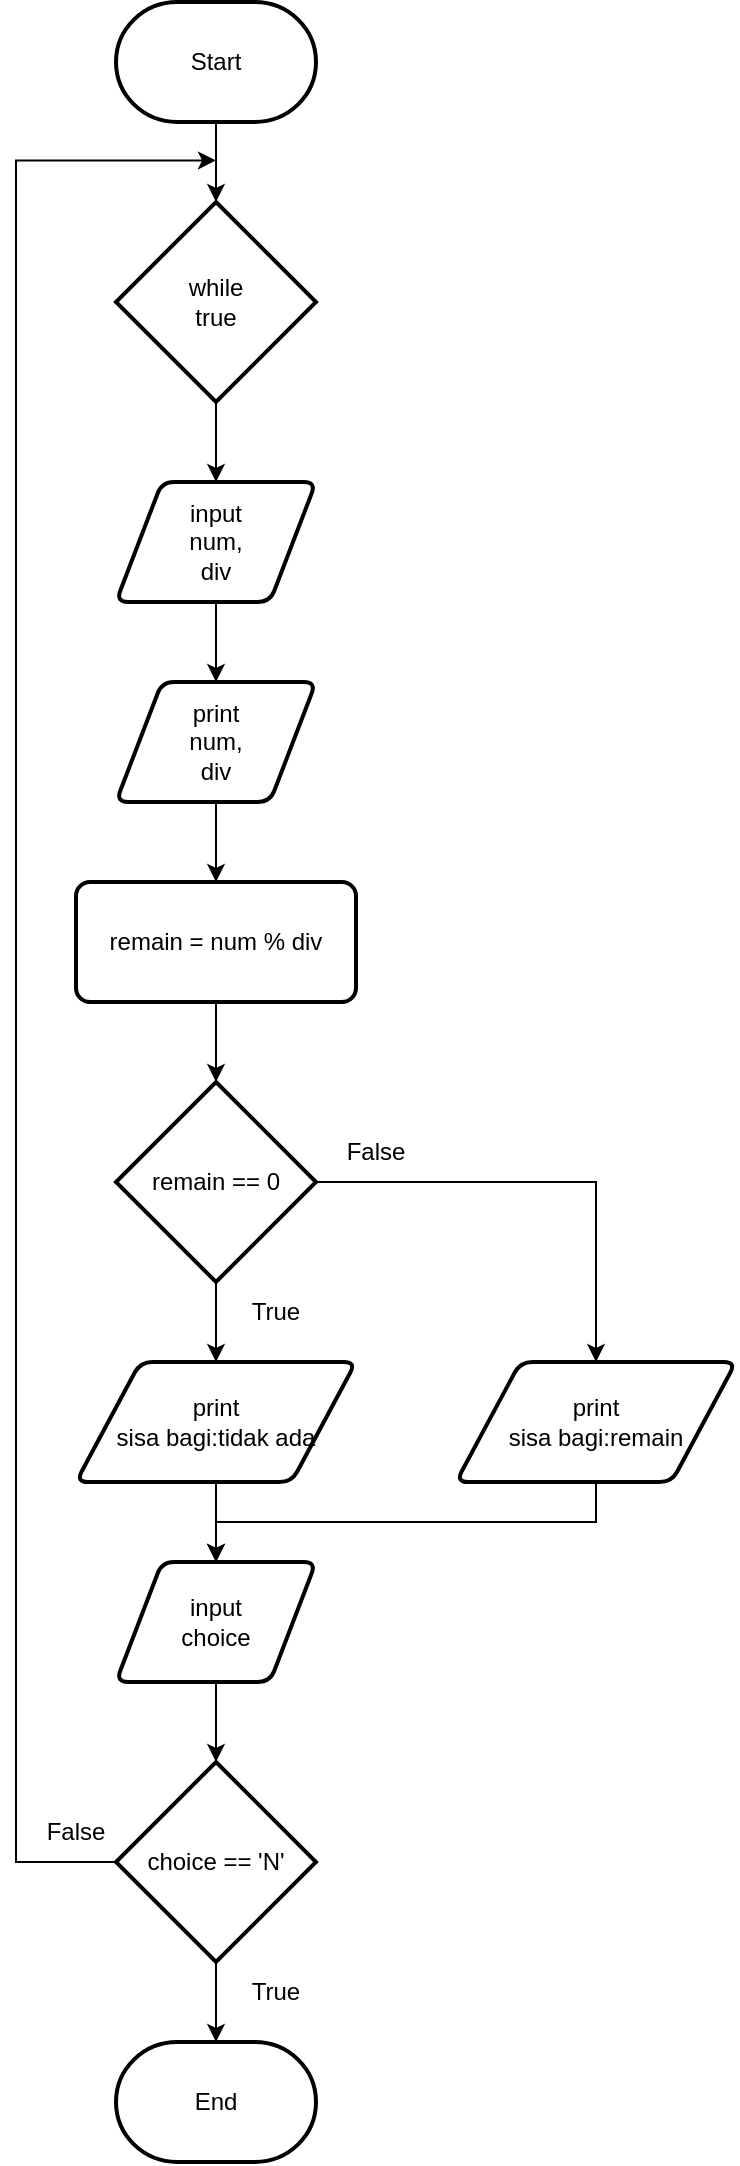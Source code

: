 <mxfile version="21.1.8">
  <diagram name="Page-1" id="SH6IA3JvvA2upUHyFUnU">
    <mxGraphModel dx="1147" dy="619" grid="1" gridSize="10" guides="1" tooltips="1" connect="1" arrows="1" fold="1" page="1" pageScale="1" pageWidth="1200" pageHeight="1600" math="0" shadow="0">
      <root>
        <mxCell id="0" />
        <mxCell id="1" parent="0" />
        <mxCell id="xpdn0sxfUgGYgjKilq8W-14" value="" style="edgeStyle=orthogonalEdgeStyle;rounded=0;orthogonalLoop=1;jettySize=auto;html=1;" edge="1" parent="1" source="xpdn0sxfUgGYgjKilq8W-1" target="xpdn0sxfUgGYgjKilq8W-12">
          <mxGeometry relative="1" as="geometry" />
        </mxCell>
        <mxCell id="xpdn0sxfUgGYgjKilq8W-1" value="&lt;div&gt;Start&lt;/div&gt;" style="strokeWidth=2;html=1;shape=mxgraph.flowchart.terminator;whiteSpace=wrap;" vertex="1" parent="1">
          <mxGeometry x="170" y="40" width="100" height="60" as="geometry" />
        </mxCell>
        <mxCell id="xpdn0sxfUgGYgjKilq8W-18" value="" style="edgeStyle=orthogonalEdgeStyle;rounded=0;orthogonalLoop=1;jettySize=auto;html=1;" edge="1" parent="1" source="xpdn0sxfUgGYgjKilq8W-2" target="xpdn0sxfUgGYgjKilq8W-4">
          <mxGeometry relative="1" as="geometry" />
        </mxCell>
        <mxCell id="xpdn0sxfUgGYgjKilq8W-2" value="&lt;div&gt;input&lt;/div&gt;&lt;div&gt;num,&lt;/div&gt;&lt;div&gt;div&lt;br&gt;&lt;/div&gt;" style="shape=parallelogram;html=1;strokeWidth=2;perimeter=parallelogramPerimeter;whiteSpace=wrap;rounded=1;arcSize=12;size=0.23;" vertex="1" parent="1">
          <mxGeometry x="170" y="280" width="100" height="60" as="geometry" />
        </mxCell>
        <mxCell id="xpdn0sxfUgGYgjKilq8W-19" value="" style="edgeStyle=orthogonalEdgeStyle;rounded=0;orthogonalLoop=1;jettySize=auto;html=1;" edge="1" parent="1" source="xpdn0sxfUgGYgjKilq8W-4" target="xpdn0sxfUgGYgjKilq8W-6">
          <mxGeometry relative="1" as="geometry" />
        </mxCell>
        <mxCell id="xpdn0sxfUgGYgjKilq8W-4" value="&lt;div&gt;print&lt;/div&gt;&lt;div&gt;num,&lt;/div&gt;&lt;div&gt;div&lt;br&gt;&lt;/div&gt;" style="shape=parallelogram;html=1;strokeWidth=2;perimeter=parallelogramPerimeter;whiteSpace=wrap;rounded=1;arcSize=12;size=0.23;" vertex="1" parent="1">
          <mxGeometry x="170" y="380" width="100" height="60" as="geometry" />
        </mxCell>
        <mxCell id="xpdn0sxfUgGYgjKilq8W-20" value="" style="edgeStyle=orthogonalEdgeStyle;rounded=0;orthogonalLoop=1;jettySize=auto;html=1;" edge="1" parent="1" source="xpdn0sxfUgGYgjKilq8W-6" target="xpdn0sxfUgGYgjKilq8W-7">
          <mxGeometry relative="1" as="geometry" />
        </mxCell>
        <mxCell id="xpdn0sxfUgGYgjKilq8W-6" value="remain = num % div" style="rounded=1;whiteSpace=wrap;html=1;absoluteArcSize=1;arcSize=14;strokeWidth=2;" vertex="1" parent="1">
          <mxGeometry x="150" y="480" width="140" height="60" as="geometry" />
        </mxCell>
        <mxCell id="xpdn0sxfUgGYgjKilq8W-21" value="" style="edgeStyle=orthogonalEdgeStyle;rounded=0;orthogonalLoop=1;jettySize=auto;html=1;" edge="1" parent="1" source="xpdn0sxfUgGYgjKilq8W-7" target="xpdn0sxfUgGYgjKilq8W-10">
          <mxGeometry relative="1" as="geometry" />
        </mxCell>
        <mxCell id="xpdn0sxfUgGYgjKilq8W-22" style="edgeStyle=orthogonalEdgeStyle;rounded=0;orthogonalLoop=1;jettySize=auto;html=1;exitX=1;exitY=0.5;exitDx=0;exitDy=0;exitPerimeter=0;" edge="1" parent="1" source="xpdn0sxfUgGYgjKilq8W-7" target="xpdn0sxfUgGYgjKilq8W-9">
          <mxGeometry relative="1" as="geometry" />
        </mxCell>
        <mxCell id="xpdn0sxfUgGYgjKilq8W-7" value="remain == 0" style="strokeWidth=2;html=1;shape=mxgraph.flowchart.decision;whiteSpace=wrap;" vertex="1" parent="1">
          <mxGeometry x="170" y="580" width="100" height="100" as="geometry" />
        </mxCell>
        <mxCell id="xpdn0sxfUgGYgjKilq8W-24" style="edgeStyle=orthogonalEdgeStyle;rounded=0;orthogonalLoop=1;jettySize=auto;html=1;exitX=0.5;exitY=1;exitDx=0;exitDy=0;entryX=0.5;entryY=0;entryDx=0;entryDy=0;" edge="1" parent="1" source="xpdn0sxfUgGYgjKilq8W-9" target="xpdn0sxfUgGYgjKilq8W-15">
          <mxGeometry relative="1" as="geometry" />
        </mxCell>
        <mxCell id="xpdn0sxfUgGYgjKilq8W-9" value="&lt;div&gt;print&lt;/div&gt;&lt;div&gt;sisa bagi:remain&lt;br&gt;&lt;/div&gt;" style="shape=parallelogram;html=1;strokeWidth=2;perimeter=parallelogramPerimeter;whiteSpace=wrap;rounded=1;arcSize=12;size=0.23;" vertex="1" parent="1">
          <mxGeometry x="340" y="720" width="140" height="60" as="geometry" />
        </mxCell>
        <mxCell id="xpdn0sxfUgGYgjKilq8W-23" value="" style="edgeStyle=orthogonalEdgeStyle;rounded=0;orthogonalLoop=1;jettySize=auto;html=1;" edge="1" parent="1" source="xpdn0sxfUgGYgjKilq8W-10" target="xpdn0sxfUgGYgjKilq8W-15">
          <mxGeometry relative="1" as="geometry" />
        </mxCell>
        <mxCell id="xpdn0sxfUgGYgjKilq8W-10" value="&lt;div&gt;print&lt;/div&gt;&lt;div&gt;sisa bagi:tidak ada&lt;br&gt;&lt;/div&gt;" style="shape=parallelogram;html=1;strokeWidth=2;perimeter=parallelogramPerimeter;whiteSpace=wrap;rounded=1;arcSize=12;size=0.23;" vertex="1" parent="1">
          <mxGeometry x="150" y="720" width="140" height="60" as="geometry" />
        </mxCell>
        <mxCell id="xpdn0sxfUgGYgjKilq8W-13" value="" style="edgeStyle=orthogonalEdgeStyle;rounded=0;orthogonalLoop=1;jettySize=auto;html=1;" edge="1" parent="1" source="xpdn0sxfUgGYgjKilq8W-12" target="xpdn0sxfUgGYgjKilq8W-2">
          <mxGeometry relative="1" as="geometry" />
        </mxCell>
        <mxCell id="xpdn0sxfUgGYgjKilq8W-12" value="&lt;div&gt;while&lt;/div&gt;&lt;div&gt;true&lt;/div&gt;" style="strokeWidth=2;html=1;shape=mxgraph.flowchart.decision;whiteSpace=wrap;" vertex="1" parent="1">
          <mxGeometry x="170" y="140" width="100" height="100" as="geometry" />
        </mxCell>
        <mxCell id="xpdn0sxfUgGYgjKilq8W-25" value="" style="edgeStyle=orthogonalEdgeStyle;rounded=0;orthogonalLoop=1;jettySize=auto;html=1;" edge="1" parent="1" source="xpdn0sxfUgGYgjKilq8W-15" target="xpdn0sxfUgGYgjKilq8W-16">
          <mxGeometry relative="1" as="geometry" />
        </mxCell>
        <mxCell id="xpdn0sxfUgGYgjKilq8W-15" value="&lt;div&gt;input&lt;/div&gt;&lt;div&gt;choice&lt;br&gt;&lt;/div&gt;" style="shape=parallelogram;html=1;strokeWidth=2;perimeter=parallelogramPerimeter;whiteSpace=wrap;rounded=1;arcSize=12;size=0.23;" vertex="1" parent="1">
          <mxGeometry x="170" y="820" width="100" height="60" as="geometry" />
        </mxCell>
        <mxCell id="xpdn0sxfUgGYgjKilq8W-26" value="" style="edgeStyle=orthogonalEdgeStyle;rounded=0;orthogonalLoop=1;jettySize=auto;html=1;" edge="1" parent="1" source="xpdn0sxfUgGYgjKilq8W-16" target="xpdn0sxfUgGYgjKilq8W-17">
          <mxGeometry relative="1" as="geometry" />
        </mxCell>
        <mxCell id="xpdn0sxfUgGYgjKilq8W-27" style="edgeStyle=orthogonalEdgeStyle;rounded=0;orthogonalLoop=1;jettySize=auto;html=1;exitX=0;exitY=0.5;exitDx=0;exitDy=0;exitPerimeter=0;" edge="1" parent="1" source="xpdn0sxfUgGYgjKilq8W-16">
          <mxGeometry relative="1" as="geometry">
            <mxPoint x="220" y="119.2" as="targetPoint" />
            <Array as="points">
              <mxPoint x="120" y="970" />
              <mxPoint x="120" y="119" />
            </Array>
          </mxGeometry>
        </mxCell>
        <mxCell id="xpdn0sxfUgGYgjKilq8W-16" value="choice == &#39;N&#39;" style="strokeWidth=2;html=1;shape=mxgraph.flowchart.decision;whiteSpace=wrap;" vertex="1" parent="1">
          <mxGeometry x="170" y="920" width="100" height="100" as="geometry" />
        </mxCell>
        <mxCell id="xpdn0sxfUgGYgjKilq8W-17" value="End" style="strokeWidth=2;html=1;shape=mxgraph.flowchart.terminator;whiteSpace=wrap;" vertex="1" parent="1">
          <mxGeometry x="170" y="1060" width="100" height="60" as="geometry" />
        </mxCell>
        <mxCell id="xpdn0sxfUgGYgjKilq8W-28" value="False" style="text;html=1;strokeColor=none;fillColor=none;align=center;verticalAlign=middle;whiteSpace=wrap;rounded=0;" vertex="1" parent="1">
          <mxGeometry x="270" y="600" width="60" height="30" as="geometry" />
        </mxCell>
        <mxCell id="xpdn0sxfUgGYgjKilq8W-29" value="True" style="text;html=1;strokeColor=none;fillColor=none;align=center;verticalAlign=middle;whiteSpace=wrap;rounded=0;" vertex="1" parent="1">
          <mxGeometry x="220" y="680" width="60" height="30" as="geometry" />
        </mxCell>
        <mxCell id="xpdn0sxfUgGYgjKilq8W-30" value="True" style="text;html=1;strokeColor=none;fillColor=none;align=center;verticalAlign=middle;whiteSpace=wrap;rounded=0;" vertex="1" parent="1">
          <mxGeometry x="220" y="1020" width="60" height="30" as="geometry" />
        </mxCell>
        <mxCell id="xpdn0sxfUgGYgjKilq8W-31" value="False" style="text;html=1;strokeColor=none;fillColor=none;align=center;verticalAlign=middle;whiteSpace=wrap;rounded=0;" vertex="1" parent="1">
          <mxGeometry x="120" y="940" width="60" height="30" as="geometry" />
        </mxCell>
      </root>
    </mxGraphModel>
  </diagram>
</mxfile>
